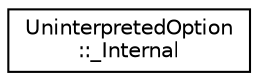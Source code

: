 digraph "类继承关系图"
{
 // LATEX_PDF_SIZE
  edge [fontname="Helvetica",fontsize="10",labelfontname="Helvetica",labelfontsize="10"];
  node [fontname="Helvetica",fontsize="10",shape=record];
  rankdir="LR";
  Node0 [label="UninterpretedOption\l::_Internal",height=0.2,width=0.4,color="black", fillcolor="white", style="filled",URL="$classUninterpretedOption_1_1__Internal.html",tooltip=" "];
}
